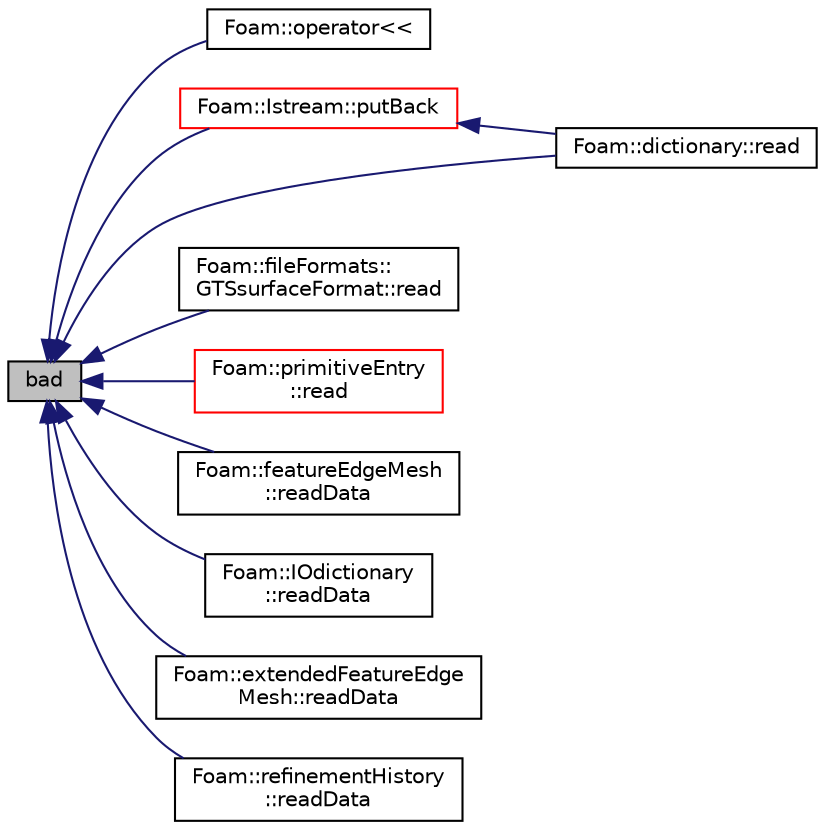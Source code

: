 digraph "bad"
{
  bgcolor="transparent";
  edge [fontname="Helvetica",fontsize="10",labelfontname="Helvetica",labelfontsize="10"];
  node [fontname="Helvetica",fontsize="10",shape=record];
  rankdir="LR";
  Node1 [label="bad",height=0.2,width=0.4,color="black", fillcolor="grey75", style="filled", fontcolor="black"];
  Node1 -> Node2 [dir="back",color="midnightblue",fontsize="10",style="solid",fontname="Helvetica"];
  Node2 [label="Foam::operator\<\<",height=0.2,width=0.4,color="black",URL="$a10675.html#a287e075191b83948b0a09a445f010a71"];
  Node1 -> Node3 [dir="back",color="midnightblue",fontsize="10",style="solid",fontname="Helvetica"];
  Node3 [label="Foam::Istream::putBack",height=0.2,width=0.4,color="red",URL="$a01191.html#af22e503b062298eef54e360dfc06d0b4",tooltip="Put back token. "];
  Node3 -> Node4 [dir="back",color="midnightblue",fontsize="10",style="solid",fontname="Helvetica"];
  Node4 [label="Foam::dictionary::read",height=0.2,width=0.4,color="black",URL="$a00518.html#a74110bdf434afa7e444306eb4b04999b",tooltip="Read dictionary from Istream, optionally keeping the header. "];
  Node1 -> Node5 [dir="back",color="midnightblue",fontsize="10",style="solid",fontname="Helvetica"];
  Node5 [label="Foam::fileFormats::\lGTSsurfaceFormat::read",height=0.2,width=0.4,color="black",URL="$a00950.html#a464ebd67acbdff0014d4dae69e3ec4be",tooltip="Read from file. "];
  Node1 -> Node6 [dir="back",color="midnightblue",fontsize="10",style="solid",fontname="Helvetica"];
  Node6 [label="Foam::primitiveEntry\l::read",height=0.2,width=0.4,color="red",URL="$a01955.html#aec631c08ab1cd21bac04fbc797c9c5fb",tooltip="Read tokens from the given stream. "];
  Node1 -> Node4 [dir="back",color="midnightblue",fontsize="10",style="solid",fontname="Helvetica"];
  Node1 -> Node7 [dir="back",color="midnightblue",fontsize="10",style="solid",fontname="Helvetica"];
  Node7 [label="Foam::featureEdgeMesh\l::readData",height=0.2,width=0.4,color="black",URL="$a00745.html#ac3b3d77e7369ae2785973778644137c5",tooltip="ReadData function required for regIOobject read operation. "];
  Node1 -> Node8 [dir="back",color="midnightblue",fontsize="10",style="solid",fontname="Helvetica"];
  Node8 [label="Foam::IOdictionary\l::readData",height=0.2,width=0.4,color="black",URL="$a01163.html#ac3b3d77e7369ae2785973778644137c5",tooltip="ReadData function required for regIOobject read operation. "];
  Node1 -> Node9 [dir="back",color="midnightblue",fontsize="10",style="solid",fontname="Helvetica"];
  Node9 [label="Foam::extendedFeatureEdge\lMesh::readData",height=0.2,width=0.4,color="black",URL="$a00697.html#ac3b3d77e7369ae2785973778644137c5",tooltip="ReadData function required for regIOobject read operation. "];
  Node1 -> Node10 [dir="back",color="midnightblue",fontsize="10",style="solid",fontname="Helvetica"];
  Node10 [label="Foam::refinementHistory\l::readData",height=0.2,width=0.4,color="black",URL="$a02101.html#ac3b3d77e7369ae2785973778644137c5",tooltip="ReadData function required for regIOobject read operation. "];
}
